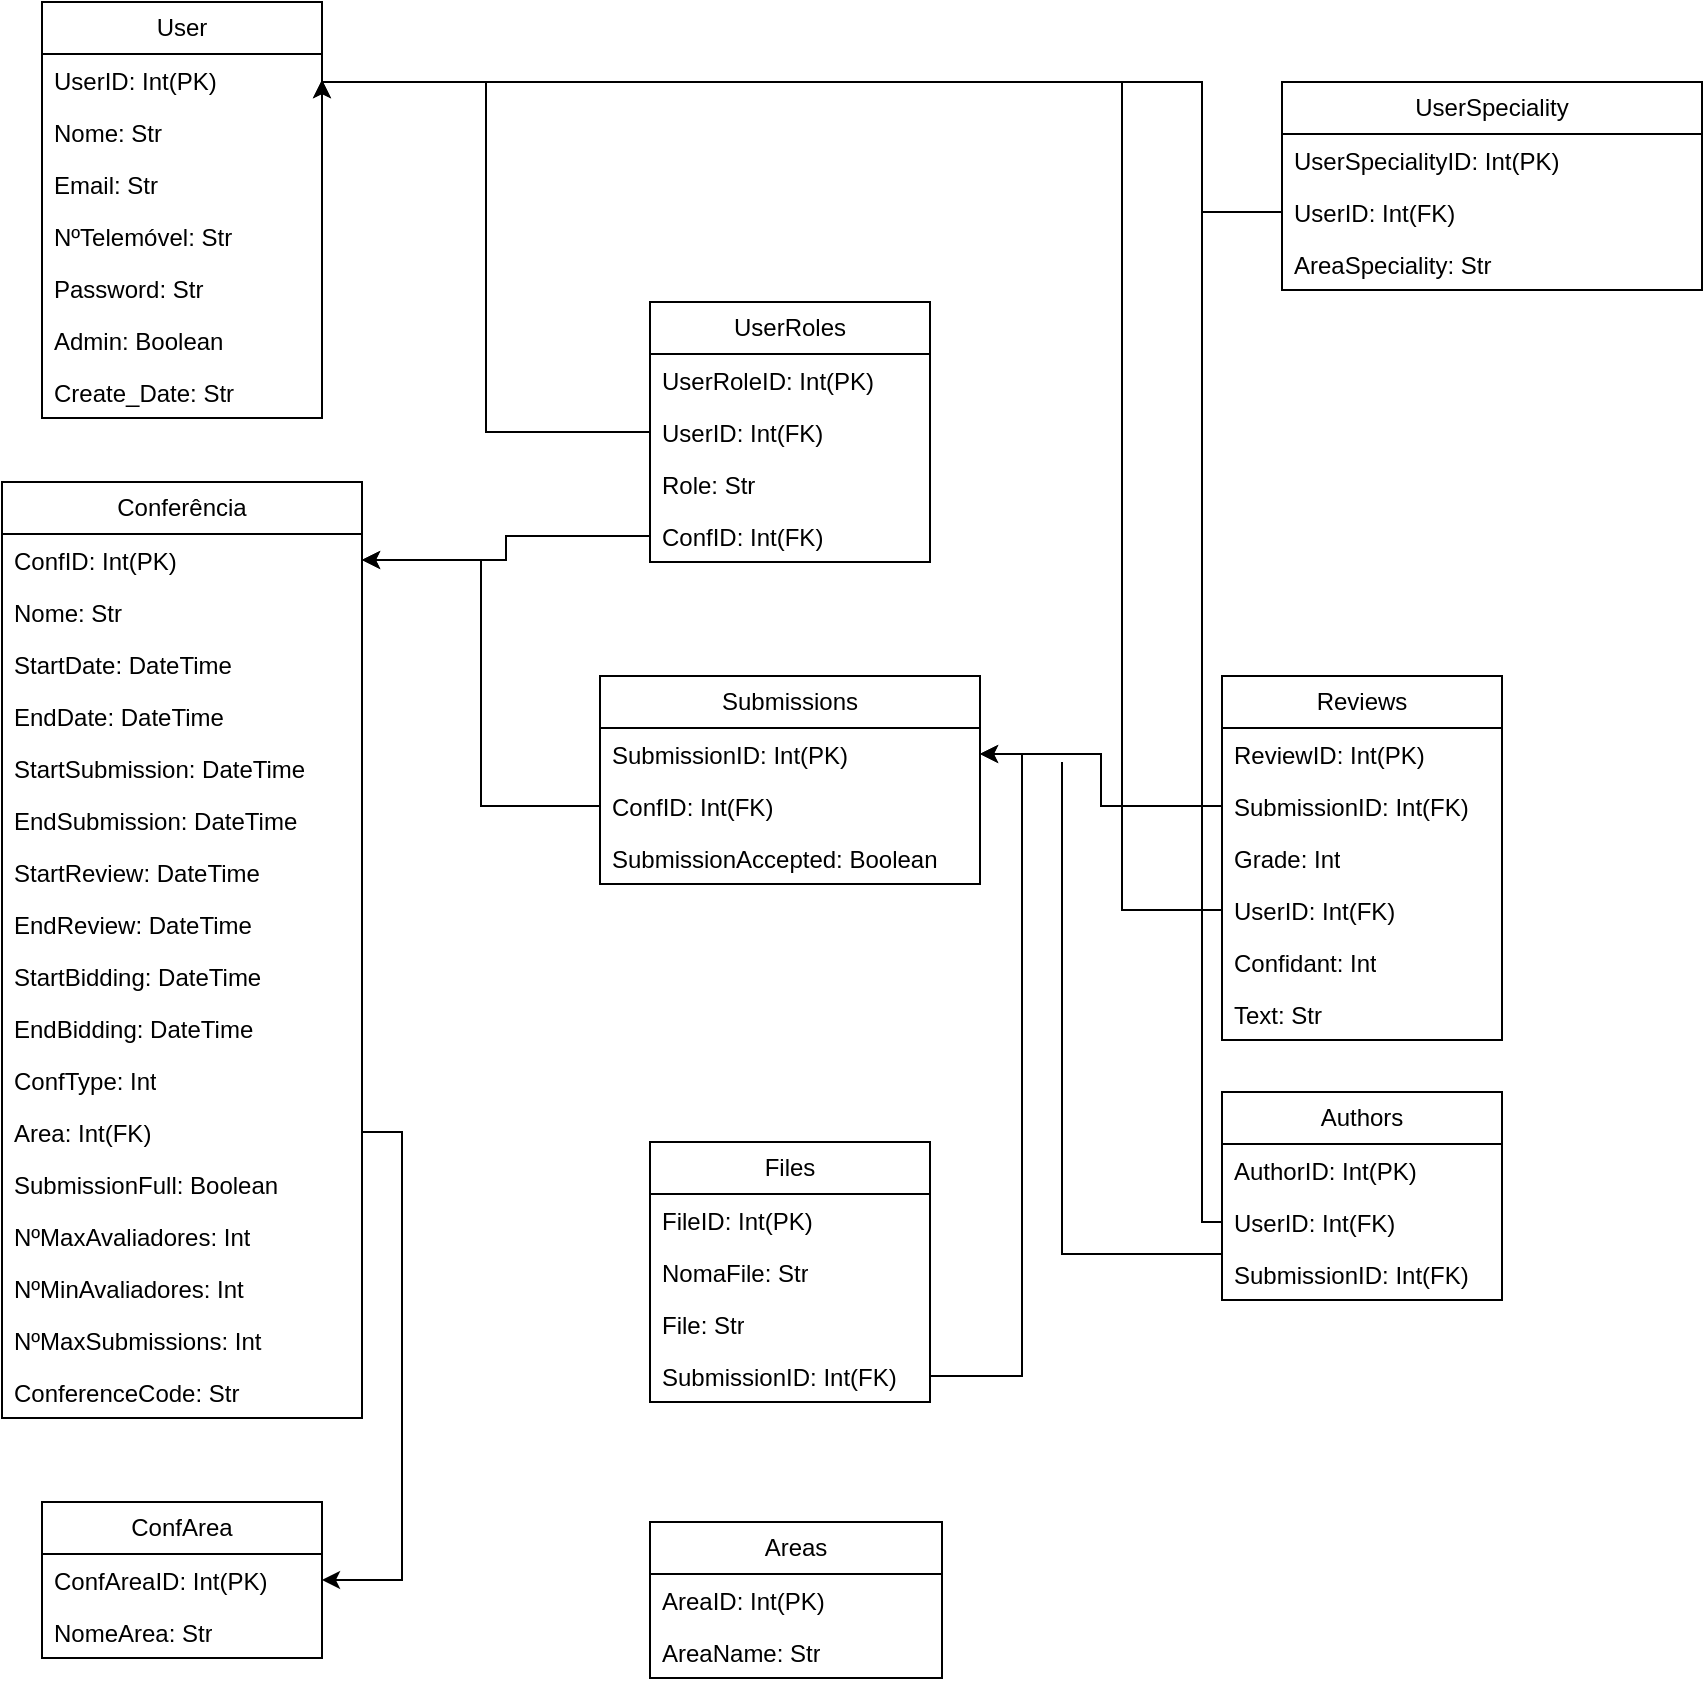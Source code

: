 <mxfile version="24.0.7" type="device">
  <diagram id="C5RBs43oDa-KdzZeNtuy" name="Page-1">
    <mxGraphModel dx="1687" dy="878" grid="1" gridSize="10" guides="1" tooltips="1" connect="1" arrows="1" fold="1" page="1" pageScale="1" pageWidth="827" pageHeight="1169" math="0" shadow="0">
      <root>
        <mxCell id="WIyWlLk6GJQsqaUBKTNV-0" />
        <mxCell id="WIyWlLk6GJQsqaUBKTNV-1" parent="WIyWlLk6GJQsqaUBKTNV-0" />
        <mxCell id="WGaoHyUPFSp8zGMJ8mD2-9" value="User" style="swimlane;fontStyle=0;childLayout=stackLayout;horizontal=1;startSize=26;fillColor=none;horizontalStack=0;resizeParent=1;resizeParentMax=0;resizeLast=0;collapsible=1;marginBottom=0;whiteSpace=wrap;html=1;" parent="WIyWlLk6GJQsqaUBKTNV-1" vertex="1">
          <mxGeometry x="40" y="40" width="140" height="208" as="geometry" />
        </mxCell>
        <mxCell id="WGaoHyUPFSp8zGMJ8mD2-28" value="UserID: Int(PK)" style="text;strokeColor=none;fillColor=none;align=left;verticalAlign=top;spacingLeft=4;spacingRight=4;overflow=hidden;rotatable=0;points=[[0,0.5],[1,0.5]];portConstraint=eastwest;whiteSpace=wrap;html=1;" parent="WGaoHyUPFSp8zGMJ8mD2-9" vertex="1">
          <mxGeometry y="26" width="140" height="26" as="geometry" />
        </mxCell>
        <mxCell id="WGaoHyUPFSp8zGMJ8mD2-10" value="Nome: Str" style="text;strokeColor=none;fillColor=none;align=left;verticalAlign=top;spacingLeft=4;spacingRight=4;overflow=hidden;rotatable=0;points=[[0,0.5],[1,0.5]];portConstraint=eastwest;whiteSpace=wrap;html=1;" parent="WGaoHyUPFSp8zGMJ8mD2-9" vertex="1">
          <mxGeometry y="52" width="140" height="26" as="geometry" />
        </mxCell>
        <mxCell id="WGaoHyUPFSp8zGMJ8mD2-11" value="Email: Str" style="text;strokeColor=none;fillColor=none;align=left;verticalAlign=top;spacingLeft=4;spacingRight=4;overflow=hidden;rotatable=0;points=[[0,0.5],[1,0.5]];portConstraint=eastwest;whiteSpace=wrap;html=1;" parent="WGaoHyUPFSp8zGMJ8mD2-9" vertex="1">
          <mxGeometry y="78" width="140" height="26" as="geometry" />
        </mxCell>
        <mxCell id="WGaoHyUPFSp8zGMJ8mD2-12" value="NºTelemóvel: Str" style="text;strokeColor=none;fillColor=none;align=left;verticalAlign=top;spacingLeft=4;spacingRight=4;overflow=hidden;rotatable=0;points=[[0,0.5],[1,0.5]];portConstraint=eastwest;whiteSpace=wrap;html=1;" parent="WGaoHyUPFSp8zGMJ8mD2-9" vertex="1">
          <mxGeometry y="104" width="140" height="26" as="geometry" />
        </mxCell>
        <mxCell id="WGaoHyUPFSp8zGMJ8mD2-13" value="Password: Str" style="text;strokeColor=none;fillColor=none;align=left;verticalAlign=top;spacingLeft=4;spacingRight=4;overflow=hidden;rotatable=0;points=[[0,0.5],[1,0.5]];portConstraint=eastwest;whiteSpace=wrap;html=1;" parent="WGaoHyUPFSp8zGMJ8mD2-9" vertex="1">
          <mxGeometry y="130" width="140" height="26" as="geometry" />
        </mxCell>
        <mxCell id="WGaoHyUPFSp8zGMJ8mD2-14" value="Admin: Boolean" style="text;strokeColor=none;fillColor=none;align=left;verticalAlign=top;spacingLeft=4;spacingRight=4;overflow=hidden;rotatable=0;points=[[0,0.5],[1,0.5]];portConstraint=eastwest;whiteSpace=wrap;html=1;" parent="WGaoHyUPFSp8zGMJ8mD2-9" vertex="1">
          <mxGeometry y="156" width="140" height="26" as="geometry" />
        </mxCell>
        <mxCell id="WGaoHyUPFSp8zGMJ8mD2-15" value="Create_Date: Str" style="text;strokeColor=none;fillColor=none;align=left;verticalAlign=top;spacingLeft=4;spacingRight=4;overflow=hidden;rotatable=0;points=[[0,0.5],[1,0.5]];portConstraint=eastwest;whiteSpace=wrap;html=1;" parent="WGaoHyUPFSp8zGMJ8mD2-9" vertex="1">
          <mxGeometry y="182" width="140" height="26" as="geometry" />
        </mxCell>
        <mxCell id="WGaoHyUPFSp8zGMJ8mD2-16" value="UserRoles" style="swimlane;fontStyle=0;childLayout=stackLayout;horizontal=1;startSize=26;fillColor=none;horizontalStack=0;resizeParent=1;resizeParentMax=0;resizeLast=0;collapsible=1;marginBottom=0;whiteSpace=wrap;html=1;" parent="WIyWlLk6GJQsqaUBKTNV-1" vertex="1">
          <mxGeometry x="344" y="190" width="140" height="130" as="geometry" />
        </mxCell>
        <mxCell id="WGaoHyUPFSp8zGMJ8mD2-18" value="UserRoleID: Int(PK)" style="text;strokeColor=none;fillColor=none;align=left;verticalAlign=top;spacingLeft=4;spacingRight=4;overflow=hidden;rotatable=0;points=[[0,0.5],[1,0.5]];portConstraint=eastwest;whiteSpace=wrap;html=1;" parent="WGaoHyUPFSp8zGMJ8mD2-16" vertex="1">
          <mxGeometry y="26" width="140" height="26" as="geometry" />
        </mxCell>
        <mxCell id="WGaoHyUPFSp8zGMJ8mD2-19" value="UserID: Int(FK)" style="text;strokeColor=none;fillColor=none;align=left;verticalAlign=top;spacingLeft=4;spacingRight=4;overflow=hidden;rotatable=0;points=[[0,0.5],[1,0.5]];portConstraint=eastwest;whiteSpace=wrap;html=1;" parent="WGaoHyUPFSp8zGMJ8mD2-16" vertex="1">
          <mxGeometry y="52" width="140" height="26" as="geometry" />
        </mxCell>
        <mxCell id="WGaoHyUPFSp8zGMJ8mD2-39" value="Role: Str" style="text;strokeColor=none;fillColor=none;align=left;verticalAlign=top;spacingLeft=4;spacingRight=4;overflow=hidden;rotatable=0;points=[[0,0.5],[1,0.5]];portConstraint=eastwest;whiteSpace=wrap;html=1;" parent="WGaoHyUPFSp8zGMJ8mD2-16" vertex="1">
          <mxGeometry y="78" width="140" height="26" as="geometry" />
        </mxCell>
        <mxCell id="EitqLLA6ju21osWiSTVp-25" value="ConfID: Int(FK)" style="text;strokeColor=none;fillColor=none;align=left;verticalAlign=top;spacingLeft=4;spacingRight=4;overflow=hidden;rotatable=0;points=[[0,0.5],[1,0.5]];portConstraint=eastwest;whiteSpace=wrap;html=1;" parent="WGaoHyUPFSp8zGMJ8mD2-16" vertex="1">
          <mxGeometry y="104" width="140" height="26" as="geometry" />
        </mxCell>
        <mxCell id="WGaoHyUPFSp8zGMJ8mD2-24" value="Conferência" style="swimlane;fontStyle=0;childLayout=stackLayout;horizontal=1;startSize=26;fillColor=none;horizontalStack=0;resizeParent=1;resizeParentMax=0;resizeLast=0;collapsible=1;marginBottom=0;whiteSpace=wrap;html=1;" parent="WIyWlLk6GJQsqaUBKTNV-1" vertex="1">
          <mxGeometry x="20" y="280" width="180" height="468" as="geometry" />
        </mxCell>
        <mxCell id="WGaoHyUPFSp8zGMJ8mD2-25" value="ConfID: Int(PK)" style="text;strokeColor=none;fillColor=none;align=left;verticalAlign=top;spacingLeft=4;spacingRight=4;overflow=hidden;rotatable=0;points=[[0,0.5],[1,0.5]];portConstraint=eastwest;whiteSpace=wrap;html=1;" parent="WGaoHyUPFSp8zGMJ8mD2-24" vertex="1">
          <mxGeometry y="26" width="180" height="26" as="geometry" />
        </mxCell>
        <mxCell id="WGaoHyUPFSp8zGMJ8mD2-26" value="Nome: Str" style="text;strokeColor=none;fillColor=none;align=left;verticalAlign=top;spacingLeft=4;spacingRight=4;overflow=hidden;rotatable=0;points=[[0,0.5],[1,0.5]];portConstraint=eastwest;whiteSpace=wrap;html=1;" parent="WGaoHyUPFSp8zGMJ8mD2-24" vertex="1">
          <mxGeometry y="52" width="180" height="26" as="geometry" />
        </mxCell>
        <mxCell id="WGaoHyUPFSp8zGMJ8mD2-27" value="StartDate: DateTime" style="text;strokeColor=none;fillColor=none;align=left;verticalAlign=top;spacingLeft=4;spacingRight=4;overflow=hidden;rotatable=0;points=[[0,0.5],[1,0.5]];portConstraint=eastwest;whiteSpace=wrap;html=1;" parent="WGaoHyUPFSp8zGMJ8mD2-24" vertex="1">
          <mxGeometry y="78" width="180" height="26" as="geometry" />
        </mxCell>
        <mxCell id="WGaoHyUPFSp8zGMJ8mD2-30" value="EndDate: DateTime" style="text;strokeColor=none;fillColor=none;align=left;verticalAlign=top;spacingLeft=4;spacingRight=4;overflow=hidden;rotatable=0;points=[[0,0.5],[1,0.5]];portConstraint=eastwest;whiteSpace=wrap;html=1;" parent="WGaoHyUPFSp8zGMJ8mD2-24" vertex="1">
          <mxGeometry y="104" width="180" height="26" as="geometry" />
        </mxCell>
        <mxCell id="WGaoHyUPFSp8zGMJ8mD2-31" value="StartSubmission: DateTime" style="text;strokeColor=none;fillColor=none;align=left;verticalAlign=top;spacingLeft=4;spacingRight=4;overflow=hidden;rotatable=0;points=[[0,0.5],[1,0.5]];portConstraint=eastwest;whiteSpace=wrap;html=1;" parent="WGaoHyUPFSp8zGMJ8mD2-24" vertex="1">
          <mxGeometry y="130" width="180" height="26" as="geometry" />
        </mxCell>
        <mxCell id="WGaoHyUPFSp8zGMJ8mD2-32" value="EndSubmission: DateTime" style="text;strokeColor=none;fillColor=none;align=left;verticalAlign=top;spacingLeft=4;spacingRight=4;overflow=hidden;rotatable=0;points=[[0,0.5],[1,0.5]];portConstraint=eastwest;whiteSpace=wrap;html=1;" parent="WGaoHyUPFSp8zGMJ8mD2-24" vertex="1">
          <mxGeometry y="156" width="180" height="26" as="geometry" />
        </mxCell>
        <mxCell id="WGaoHyUPFSp8zGMJ8mD2-34" value="StartReview: DateTime" style="text;strokeColor=none;fillColor=none;align=left;verticalAlign=top;spacingLeft=4;spacingRight=4;overflow=hidden;rotatable=0;points=[[0,0.5],[1,0.5]];portConstraint=eastwest;whiteSpace=wrap;html=1;" parent="WGaoHyUPFSp8zGMJ8mD2-24" vertex="1">
          <mxGeometry y="182" width="180" height="26" as="geometry" />
        </mxCell>
        <mxCell id="WGaoHyUPFSp8zGMJ8mD2-35" value="EndReview: DateTime" style="text;strokeColor=none;fillColor=none;align=left;verticalAlign=top;spacingLeft=4;spacingRight=4;overflow=hidden;rotatable=0;points=[[0,0.5],[1,0.5]];portConstraint=eastwest;whiteSpace=wrap;html=1;" parent="WGaoHyUPFSp8zGMJ8mD2-24" vertex="1">
          <mxGeometry y="208" width="180" height="26" as="geometry" />
        </mxCell>
        <mxCell id="WGaoHyUPFSp8zGMJ8mD2-36" value="StartBidding: DateTime" style="text;strokeColor=none;fillColor=none;align=left;verticalAlign=top;spacingLeft=4;spacingRight=4;overflow=hidden;rotatable=0;points=[[0,0.5],[1,0.5]];portConstraint=eastwest;whiteSpace=wrap;html=1;" parent="WGaoHyUPFSp8zGMJ8mD2-24" vertex="1">
          <mxGeometry y="234" width="180" height="26" as="geometry" />
        </mxCell>
        <mxCell id="WGaoHyUPFSp8zGMJ8mD2-37" value="EndBidding: DateTime" style="text;strokeColor=none;fillColor=none;align=left;verticalAlign=top;spacingLeft=4;spacingRight=4;overflow=hidden;rotatable=0;points=[[0,0.5],[1,0.5]];portConstraint=eastwest;whiteSpace=wrap;html=1;" parent="WGaoHyUPFSp8zGMJ8mD2-24" vertex="1">
          <mxGeometry y="260" width="180" height="26" as="geometry" />
        </mxCell>
        <mxCell id="WGaoHyUPFSp8zGMJ8mD2-38" value="ConfType: Int" style="text;strokeColor=none;fillColor=none;align=left;verticalAlign=top;spacingLeft=4;spacingRight=4;overflow=hidden;rotatable=0;points=[[0,0.5],[1,0.5]];portConstraint=eastwest;whiteSpace=wrap;html=1;" parent="WGaoHyUPFSp8zGMJ8mD2-24" vertex="1">
          <mxGeometry y="286" width="180" height="26" as="geometry" />
        </mxCell>
        <mxCell id="WGaoHyUPFSp8zGMJ8mD2-40" value="Area: Int(FK)" style="text;strokeColor=none;fillColor=none;align=left;verticalAlign=top;spacingLeft=4;spacingRight=4;overflow=hidden;rotatable=0;points=[[0,0.5],[1,0.5]];portConstraint=eastwest;whiteSpace=wrap;html=1;" parent="WGaoHyUPFSp8zGMJ8mD2-24" vertex="1">
          <mxGeometry y="312" width="180" height="26" as="geometry" />
        </mxCell>
        <mxCell id="WGaoHyUPFSp8zGMJ8mD2-46" value="SubmissionFull: Boolean" style="text;strokeColor=none;fillColor=none;align=left;verticalAlign=top;spacingLeft=4;spacingRight=4;overflow=hidden;rotatable=0;points=[[0,0.5],[1,0.5]];portConstraint=eastwest;whiteSpace=wrap;html=1;" parent="WGaoHyUPFSp8zGMJ8mD2-24" vertex="1">
          <mxGeometry y="338" width="180" height="26" as="geometry" />
        </mxCell>
        <mxCell id="WGaoHyUPFSp8zGMJ8mD2-47" value="NºMaxAvaliadores: Int" style="text;strokeColor=none;fillColor=none;align=left;verticalAlign=top;spacingLeft=4;spacingRight=4;overflow=hidden;rotatable=0;points=[[0,0.5],[1,0.5]];portConstraint=eastwest;whiteSpace=wrap;html=1;" parent="WGaoHyUPFSp8zGMJ8mD2-24" vertex="1">
          <mxGeometry y="364" width="180" height="26" as="geometry" />
        </mxCell>
        <mxCell id="WGaoHyUPFSp8zGMJ8mD2-48" value="NºMinAvaliadores: Int" style="text;strokeColor=none;fillColor=none;align=left;verticalAlign=top;spacingLeft=4;spacingRight=4;overflow=hidden;rotatable=0;points=[[0,0.5],[1,0.5]];portConstraint=eastwest;whiteSpace=wrap;html=1;" parent="WGaoHyUPFSp8zGMJ8mD2-24" vertex="1">
          <mxGeometry y="390" width="180" height="26" as="geometry" />
        </mxCell>
        <mxCell id="WGaoHyUPFSp8zGMJ8mD2-49" value="NºMaxSubmissions: Int" style="text;strokeColor=none;fillColor=none;align=left;verticalAlign=top;spacingLeft=4;spacingRight=4;overflow=hidden;rotatable=0;points=[[0,0.5],[1,0.5]];portConstraint=eastwest;whiteSpace=wrap;html=1;" parent="WGaoHyUPFSp8zGMJ8mD2-24" vertex="1">
          <mxGeometry y="416" width="180" height="26" as="geometry" />
        </mxCell>
        <mxCell id="EitqLLA6ju21osWiSTVp-37" value="ConferenceCode: Str" style="text;strokeColor=none;fillColor=none;align=left;verticalAlign=top;spacingLeft=4;spacingRight=4;overflow=hidden;rotatable=0;points=[[0,0.5],[1,0.5]];portConstraint=eastwest;whiteSpace=wrap;html=1;" parent="WGaoHyUPFSp8zGMJ8mD2-24" vertex="1">
          <mxGeometry y="442" width="180" height="26" as="geometry" />
        </mxCell>
        <mxCell id="WGaoHyUPFSp8zGMJ8mD2-42" value="ConfArea" style="swimlane;fontStyle=0;childLayout=stackLayout;horizontal=1;startSize=26;fillColor=none;horizontalStack=0;resizeParent=1;resizeParentMax=0;resizeLast=0;collapsible=1;marginBottom=0;whiteSpace=wrap;html=1;" parent="WIyWlLk6GJQsqaUBKTNV-1" vertex="1">
          <mxGeometry x="40" y="790" width="140" height="78" as="geometry" />
        </mxCell>
        <mxCell id="WGaoHyUPFSp8zGMJ8mD2-43" value="ConfAreaID: Int(PK)" style="text;strokeColor=none;fillColor=none;align=left;verticalAlign=top;spacingLeft=4;spacingRight=4;overflow=hidden;rotatable=0;points=[[0,0.5],[1,0.5]];portConstraint=eastwest;whiteSpace=wrap;html=1;" parent="WGaoHyUPFSp8zGMJ8mD2-42" vertex="1">
          <mxGeometry y="26" width="140" height="26" as="geometry" />
        </mxCell>
        <mxCell id="WGaoHyUPFSp8zGMJ8mD2-44" value="NomeArea: Str" style="text;strokeColor=none;fillColor=none;align=left;verticalAlign=top;spacingLeft=4;spacingRight=4;overflow=hidden;rotatable=0;points=[[0,0.5],[1,0.5]];portConstraint=eastwest;whiteSpace=wrap;html=1;" parent="WGaoHyUPFSp8zGMJ8mD2-42" vertex="1">
          <mxGeometry y="52" width="140" height="26" as="geometry" />
        </mxCell>
        <mxCell id="EitqLLA6ju21osWiSTVp-0" value="Submissions" style="swimlane;fontStyle=0;childLayout=stackLayout;horizontal=1;startSize=26;fillColor=none;horizontalStack=0;resizeParent=1;resizeParentMax=0;resizeLast=0;collapsible=1;marginBottom=0;whiteSpace=wrap;html=1;" parent="WIyWlLk6GJQsqaUBKTNV-1" vertex="1">
          <mxGeometry x="319" y="377" width="190" height="104" as="geometry" />
        </mxCell>
        <mxCell id="EitqLLA6ju21osWiSTVp-1" value="SubmissionID: Int(PK)" style="text;strokeColor=none;fillColor=none;align=left;verticalAlign=top;spacingLeft=4;spacingRight=4;overflow=hidden;rotatable=0;points=[[0,0.5],[1,0.5]];portConstraint=eastwest;whiteSpace=wrap;html=1;" parent="EitqLLA6ju21osWiSTVp-0" vertex="1">
          <mxGeometry y="26" width="190" height="26" as="geometry" />
        </mxCell>
        <mxCell id="EitqLLA6ju21osWiSTVp-2" value="ConfID: Int(FK)" style="text;strokeColor=none;fillColor=none;align=left;verticalAlign=top;spacingLeft=4;spacingRight=4;overflow=hidden;rotatable=0;points=[[0,0.5],[1,0.5]];portConstraint=eastwest;whiteSpace=wrap;html=1;" parent="EitqLLA6ju21osWiSTVp-0" vertex="1">
          <mxGeometry y="52" width="190" height="26" as="geometry" />
        </mxCell>
        <mxCell id="EitqLLA6ju21osWiSTVp-16" value="SubmissionAccepted: Boolean" style="text;strokeColor=none;fillColor=none;align=left;verticalAlign=top;spacingLeft=4;spacingRight=4;overflow=hidden;rotatable=0;points=[[0,0.5],[1,0.5]];portConstraint=eastwest;whiteSpace=wrap;html=1;" parent="EitqLLA6ju21osWiSTVp-0" vertex="1">
          <mxGeometry y="78" width="190" height="26" as="geometry" />
        </mxCell>
        <mxCell id="EitqLLA6ju21osWiSTVp-3" value="Reviews" style="swimlane;fontStyle=0;childLayout=stackLayout;horizontal=1;startSize=26;fillColor=none;horizontalStack=0;resizeParent=1;resizeParentMax=0;resizeLast=0;collapsible=1;marginBottom=0;whiteSpace=wrap;html=1;" parent="WIyWlLk6GJQsqaUBKTNV-1" vertex="1">
          <mxGeometry x="630" y="377" width="140" height="182" as="geometry" />
        </mxCell>
        <mxCell id="EitqLLA6ju21osWiSTVp-4" value="ReviewID: Int(PK)" style="text;strokeColor=none;fillColor=none;align=left;verticalAlign=top;spacingLeft=4;spacingRight=4;overflow=hidden;rotatable=0;points=[[0,0.5],[1,0.5]];portConstraint=eastwest;whiteSpace=wrap;html=1;" parent="EitqLLA6ju21osWiSTVp-3" vertex="1">
          <mxGeometry y="26" width="140" height="26" as="geometry" />
        </mxCell>
        <mxCell id="EitqLLA6ju21osWiSTVp-5" value="SubmissionID: Int(FK)" style="text;strokeColor=none;fillColor=none;align=left;verticalAlign=top;spacingLeft=4;spacingRight=4;overflow=hidden;rotatable=0;points=[[0,0.5],[1,0.5]];portConstraint=eastwest;whiteSpace=wrap;html=1;" parent="EitqLLA6ju21osWiSTVp-3" vertex="1">
          <mxGeometry y="52" width="140" height="26" as="geometry" />
        </mxCell>
        <mxCell id="EitqLLA6ju21osWiSTVp-17" value="Grade: Int" style="text;strokeColor=none;fillColor=none;align=left;verticalAlign=top;spacingLeft=4;spacingRight=4;overflow=hidden;rotatable=0;points=[[0,0.5],[1,0.5]];portConstraint=eastwest;whiteSpace=wrap;html=1;" parent="EitqLLA6ju21osWiSTVp-3" vertex="1">
          <mxGeometry y="78" width="140" height="26" as="geometry" />
        </mxCell>
        <mxCell id="EitqLLA6ju21osWiSTVp-18" value="UserID: Int(FK)" style="text;strokeColor=none;fillColor=none;align=left;verticalAlign=top;spacingLeft=4;spacingRight=4;overflow=hidden;rotatable=0;points=[[0,0.5],[1,0.5]];portConstraint=eastwest;whiteSpace=wrap;html=1;" parent="EitqLLA6ju21osWiSTVp-3" vertex="1">
          <mxGeometry y="104" width="140" height="26" as="geometry" />
        </mxCell>
        <mxCell id="EitqLLA6ju21osWiSTVp-19" value="Confidant: Int" style="text;strokeColor=none;fillColor=none;align=left;verticalAlign=top;spacingLeft=4;spacingRight=4;overflow=hidden;rotatable=0;points=[[0,0.5],[1,0.5]];portConstraint=eastwest;whiteSpace=wrap;html=1;" parent="EitqLLA6ju21osWiSTVp-3" vertex="1">
          <mxGeometry y="130" width="140" height="26" as="geometry" />
        </mxCell>
        <mxCell id="EitqLLA6ju21osWiSTVp-20" value="Text: Str" style="text;strokeColor=none;fillColor=none;align=left;verticalAlign=top;spacingLeft=4;spacingRight=4;overflow=hidden;rotatable=0;points=[[0,0.5],[1,0.5]];portConstraint=eastwest;whiteSpace=wrap;html=1;" parent="EitqLLA6ju21osWiSTVp-3" vertex="1">
          <mxGeometry y="156" width="140" height="26" as="geometry" />
        </mxCell>
        <mxCell id="EitqLLA6ju21osWiSTVp-10" value="Files" style="swimlane;fontStyle=0;childLayout=stackLayout;horizontal=1;startSize=26;fillColor=none;horizontalStack=0;resizeParent=1;resizeParentMax=0;resizeLast=0;collapsible=1;marginBottom=0;whiteSpace=wrap;html=1;" parent="WIyWlLk6GJQsqaUBKTNV-1" vertex="1">
          <mxGeometry x="344" y="610" width="140" height="130" as="geometry" />
        </mxCell>
        <mxCell id="EitqLLA6ju21osWiSTVp-11" value="FileID: Int(PK)" style="text;strokeColor=none;fillColor=none;align=left;verticalAlign=top;spacingLeft=4;spacingRight=4;overflow=hidden;rotatable=0;points=[[0,0.5],[1,0.5]];portConstraint=eastwest;whiteSpace=wrap;html=1;" parent="EitqLLA6ju21osWiSTVp-10" vertex="1">
          <mxGeometry y="26" width="140" height="26" as="geometry" />
        </mxCell>
        <mxCell id="EitqLLA6ju21osWiSTVp-12" value="NomaFile: Str" style="text;strokeColor=none;fillColor=none;align=left;verticalAlign=top;spacingLeft=4;spacingRight=4;overflow=hidden;rotatable=0;points=[[0,0.5],[1,0.5]];portConstraint=eastwest;whiteSpace=wrap;html=1;" parent="EitqLLA6ju21osWiSTVp-10" vertex="1">
          <mxGeometry y="52" width="140" height="26" as="geometry" />
        </mxCell>
        <mxCell id="EitqLLA6ju21osWiSTVp-13" value="File: Str" style="text;strokeColor=none;fillColor=none;align=left;verticalAlign=top;spacingLeft=4;spacingRight=4;overflow=hidden;rotatable=0;points=[[0,0.5],[1,0.5]];portConstraint=eastwest;whiteSpace=wrap;html=1;" parent="EitqLLA6ju21osWiSTVp-10" vertex="1">
          <mxGeometry y="78" width="140" height="26" as="geometry" />
        </mxCell>
        <mxCell id="EitqLLA6ju21osWiSTVp-15" value="SubmissionID: Int(FK)" style="text;strokeColor=none;fillColor=none;align=left;verticalAlign=top;spacingLeft=4;spacingRight=4;overflow=hidden;rotatable=0;points=[[0,0.5],[1,0.5]];portConstraint=eastwest;whiteSpace=wrap;html=1;" parent="EitqLLA6ju21osWiSTVp-10" vertex="1">
          <mxGeometry y="104" width="140" height="26" as="geometry" />
        </mxCell>
        <mxCell id="EitqLLA6ju21osWiSTVp-28" style="edgeStyle=orthogonalEdgeStyle;rounded=0;orthogonalLoop=1;jettySize=auto;html=1;exitX=0;exitY=0.5;exitDx=0;exitDy=0;entryX=1;entryY=0.5;entryDx=0;entryDy=0;" parent="WIyWlLk6GJQsqaUBKTNV-1" source="EitqLLA6ju21osWiSTVp-25" target="WGaoHyUPFSp8zGMJ8mD2-25" edge="1">
          <mxGeometry relative="1" as="geometry" />
        </mxCell>
        <mxCell id="EitqLLA6ju21osWiSTVp-29" style="edgeStyle=orthogonalEdgeStyle;rounded=0;orthogonalLoop=1;jettySize=auto;html=1;exitX=0;exitY=0.5;exitDx=0;exitDy=0;entryX=1;entryY=0.5;entryDx=0;entryDy=0;" parent="WIyWlLk6GJQsqaUBKTNV-1" source="EitqLLA6ju21osWiSTVp-2" target="WGaoHyUPFSp8zGMJ8mD2-25" edge="1">
          <mxGeometry relative="1" as="geometry" />
        </mxCell>
        <mxCell id="EitqLLA6ju21osWiSTVp-31" style="edgeStyle=orthogonalEdgeStyle;rounded=0;orthogonalLoop=1;jettySize=auto;html=1;exitX=1;exitY=0.5;exitDx=0;exitDy=0;entryX=1;entryY=0.5;entryDx=0;entryDy=0;" parent="WIyWlLk6GJQsqaUBKTNV-1" source="WGaoHyUPFSp8zGMJ8mD2-40" target="WGaoHyUPFSp8zGMJ8mD2-43" edge="1">
          <mxGeometry relative="1" as="geometry" />
        </mxCell>
        <mxCell id="EitqLLA6ju21osWiSTVp-32" style="edgeStyle=orthogonalEdgeStyle;rounded=0;orthogonalLoop=1;jettySize=auto;html=1;exitX=0;exitY=0.5;exitDx=0;exitDy=0;entryX=1;entryY=0.5;entryDx=0;entryDy=0;" parent="WIyWlLk6GJQsqaUBKTNV-1" source="EitqLLA6ju21osWiSTVp-5" target="EitqLLA6ju21osWiSTVp-1" edge="1">
          <mxGeometry relative="1" as="geometry" />
        </mxCell>
        <mxCell id="EitqLLA6ju21osWiSTVp-33" style="edgeStyle=orthogonalEdgeStyle;rounded=0;orthogonalLoop=1;jettySize=auto;html=1;exitX=1;exitY=0.5;exitDx=0;exitDy=0;entryX=1;entryY=0.5;entryDx=0;entryDy=0;" parent="WIyWlLk6GJQsqaUBKTNV-1" source="EitqLLA6ju21osWiSTVp-15" target="EitqLLA6ju21osWiSTVp-1" edge="1">
          <mxGeometry relative="1" as="geometry">
            <Array as="points">
              <mxPoint x="530" y="727" />
              <mxPoint x="530" y="416" />
            </Array>
          </mxGeometry>
        </mxCell>
        <mxCell id="EitqLLA6ju21osWiSTVp-34" style="edgeStyle=orthogonalEdgeStyle;rounded=0;orthogonalLoop=1;jettySize=auto;html=1;exitX=0;exitY=0.5;exitDx=0;exitDy=0;entryX=1;entryY=0.5;entryDx=0;entryDy=0;" parent="WIyWlLk6GJQsqaUBKTNV-1" source="EitqLLA6ju21osWiSTVp-18" target="WGaoHyUPFSp8zGMJ8mD2-28" edge="1">
          <mxGeometry relative="1" as="geometry">
            <Array as="points">
              <mxPoint x="580" y="494" />
              <mxPoint x="580" y="80" />
              <mxPoint x="180" y="80" />
            </Array>
          </mxGeometry>
        </mxCell>
        <mxCell id="EitqLLA6ju21osWiSTVp-36" style="edgeStyle=orthogonalEdgeStyle;rounded=0;orthogonalLoop=1;jettySize=auto;html=1;exitX=0;exitY=0.5;exitDx=0;exitDy=0;entryX=1;entryY=0.5;entryDx=0;entryDy=0;" parent="WIyWlLk6GJQsqaUBKTNV-1" source="WGaoHyUPFSp8zGMJ8mD2-19" target="WGaoHyUPFSp8zGMJ8mD2-28" edge="1">
          <mxGeometry relative="1" as="geometry">
            <Array as="points">
              <mxPoint x="262" y="255" />
              <mxPoint x="262" y="80" />
              <mxPoint x="180" y="80" />
            </Array>
          </mxGeometry>
        </mxCell>
        <mxCell id="U6SvXl62WQNWGorcWxBx-0" value="UserSpeciality" style="swimlane;fontStyle=0;childLayout=stackLayout;horizontal=1;startSize=26;fillColor=none;horizontalStack=0;resizeParent=1;resizeParentMax=0;resizeLast=0;collapsible=1;marginBottom=0;whiteSpace=wrap;html=1;" vertex="1" parent="WIyWlLk6GJQsqaUBKTNV-1">
          <mxGeometry x="660" y="80" width="210" height="104" as="geometry" />
        </mxCell>
        <mxCell id="U6SvXl62WQNWGorcWxBx-1" value="UserSpecialityID: Int(PK)" style="text;strokeColor=none;fillColor=none;align=left;verticalAlign=top;spacingLeft=4;spacingRight=4;overflow=hidden;rotatable=0;points=[[0,0.5],[1,0.5]];portConstraint=eastwest;whiteSpace=wrap;html=1;" vertex="1" parent="U6SvXl62WQNWGorcWxBx-0">
          <mxGeometry y="26" width="210" height="26" as="geometry" />
        </mxCell>
        <mxCell id="U6SvXl62WQNWGorcWxBx-2" value="UserID: Int(FK)" style="text;strokeColor=none;fillColor=none;align=left;verticalAlign=top;spacingLeft=4;spacingRight=4;overflow=hidden;rotatable=0;points=[[0,0.5],[1,0.5]];portConstraint=eastwest;whiteSpace=wrap;html=1;" vertex="1" parent="U6SvXl62WQNWGorcWxBx-0">
          <mxGeometry y="52" width="210" height="26" as="geometry" />
        </mxCell>
        <mxCell id="U6SvXl62WQNWGorcWxBx-3" value="AreaSpeciality: Str" style="text;strokeColor=none;fillColor=none;align=left;verticalAlign=top;spacingLeft=4;spacingRight=4;overflow=hidden;rotatable=0;points=[[0,0.5],[1,0.5]];portConstraint=eastwest;whiteSpace=wrap;html=1;" vertex="1" parent="U6SvXl62WQNWGorcWxBx-0">
          <mxGeometry y="78" width="210" height="26" as="geometry" />
        </mxCell>
        <mxCell id="U6SvXl62WQNWGorcWxBx-9" value="" style="endArrow=none;html=1;rounded=0;entryX=0;entryY=0.5;entryDx=0;entryDy=0;" edge="1" parent="WIyWlLk6GJQsqaUBKTNV-1" target="U6SvXl62WQNWGorcWxBx-2">
          <mxGeometry width="50" height="50" relative="1" as="geometry">
            <mxPoint x="580" y="80" as="sourcePoint" />
            <mxPoint x="610" y="250" as="targetPoint" />
            <Array as="points">
              <mxPoint x="620" y="80" />
              <mxPoint x="620" y="145" />
            </Array>
          </mxGeometry>
        </mxCell>
        <mxCell id="U6SvXl62WQNWGorcWxBx-10" value="" style="endArrow=none;html=1;rounded=0;exitX=0;exitY=0.5;exitDx=0;exitDy=0;" edge="1" parent="WIyWlLk6GJQsqaUBKTNV-1">
          <mxGeometry width="50" height="50" relative="1" as="geometry">
            <mxPoint x="630" y="666.0" as="sourcePoint" />
            <mxPoint x="550" y="420" as="targetPoint" />
            <Array as="points">
              <mxPoint x="550" y="666" />
            </Array>
          </mxGeometry>
        </mxCell>
        <mxCell id="U6SvXl62WQNWGorcWxBx-11" value="Authors" style="swimlane;fontStyle=0;childLayout=stackLayout;horizontal=1;startSize=26;fillColor=none;horizontalStack=0;resizeParent=1;resizeParentMax=0;resizeLast=0;collapsible=1;marginBottom=0;whiteSpace=wrap;html=1;" vertex="1" parent="WIyWlLk6GJQsqaUBKTNV-1">
          <mxGeometry x="630" y="585" width="140" height="104" as="geometry" />
        </mxCell>
        <mxCell id="U6SvXl62WQNWGorcWxBx-12" value="AuthorID: Int(PK)" style="text;strokeColor=none;fillColor=none;align=left;verticalAlign=top;spacingLeft=4;spacingRight=4;overflow=hidden;rotatable=0;points=[[0,0.5],[1,0.5]];portConstraint=eastwest;whiteSpace=wrap;html=1;" vertex="1" parent="U6SvXl62WQNWGorcWxBx-11">
          <mxGeometry y="26" width="140" height="26" as="geometry" />
        </mxCell>
        <mxCell id="U6SvXl62WQNWGorcWxBx-13" value="UserID: Int(FK)" style="text;strokeColor=none;fillColor=none;align=left;verticalAlign=top;spacingLeft=4;spacingRight=4;overflow=hidden;rotatable=0;points=[[0,0.5],[1,0.5]];portConstraint=eastwest;whiteSpace=wrap;html=1;" vertex="1" parent="U6SvXl62WQNWGorcWxBx-11">
          <mxGeometry y="52" width="140" height="26" as="geometry" />
        </mxCell>
        <mxCell id="U6SvXl62WQNWGorcWxBx-15" value="SubmissionID: Int(FK)" style="text;strokeColor=none;fillColor=none;align=left;verticalAlign=top;spacingLeft=4;spacingRight=4;overflow=hidden;rotatable=0;points=[[0,0.5],[1,0.5]];portConstraint=eastwest;whiteSpace=wrap;html=1;" vertex="1" parent="U6SvXl62WQNWGorcWxBx-11">
          <mxGeometry y="78" width="140" height="26" as="geometry" />
        </mxCell>
        <mxCell id="U6SvXl62WQNWGorcWxBx-16" value="" style="endArrow=none;html=1;rounded=0;exitX=0;exitY=0.5;exitDx=0;exitDy=0;" edge="1" parent="WIyWlLk6GJQsqaUBKTNV-1" source="U6SvXl62WQNWGorcWxBx-13">
          <mxGeometry width="50" height="50" relative="1" as="geometry">
            <mxPoint x="620" y="650" as="sourcePoint" />
            <mxPoint x="620" y="140" as="targetPoint" />
            <Array as="points">
              <mxPoint x="620" y="650" />
            </Array>
          </mxGeometry>
        </mxCell>
        <mxCell id="U6SvXl62WQNWGorcWxBx-17" value="Areas" style="swimlane;fontStyle=0;childLayout=stackLayout;horizontal=1;startSize=26;fillColor=none;horizontalStack=0;resizeParent=1;resizeParentMax=0;resizeLast=0;collapsible=1;marginBottom=0;whiteSpace=wrap;html=1;" vertex="1" parent="WIyWlLk6GJQsqaUBKTNV-1">
          <mxGeometry x="344" y="800" width="146" height="78" as="geometry" />
        </mxCell>
        <mxCell id="U6SvXl62WQNWGorcWxBx-18" value="AreaID: Int(PK)" style="text;strokeColor=none;fillColor=none;align=left;verticalAlign=top;spacingLeft=4;spacingRight=4;overflow=hidden;rotatable=0;points=[[0,0.5],[1,0.5]];portConstraint=eastwest;whiteSpace=wrap;html=1;" vertex="1" parent="U6SvXl62WQNWGorcWxBx-17">
          <mxGeometry y="26" width="146" height="26" as="geometry" />
        </mxCell>
        <mxCell id="U6SvXl62WQNWGorcWxBx-19" value="AreaName: Str" style="text;strokeColor=none;fillColor=none;align=left;verticalAlign=top;spacingLeft=4;spacingRight=4;overflow=hidden;rotatable=0;points=[[0,0.5],[1,0.5]];portConstraint=eastwest;whiteSpace=wrap;html=1;" vertex="1" parent="U6SvXl62WQNWGorcWxBx-17">
          <mxGeometry y="52" width="146" height="26" as="geometry" />
        </mxCell>
      </root>
    </mxGraphModel>
  </diagram>
</mxfile>
